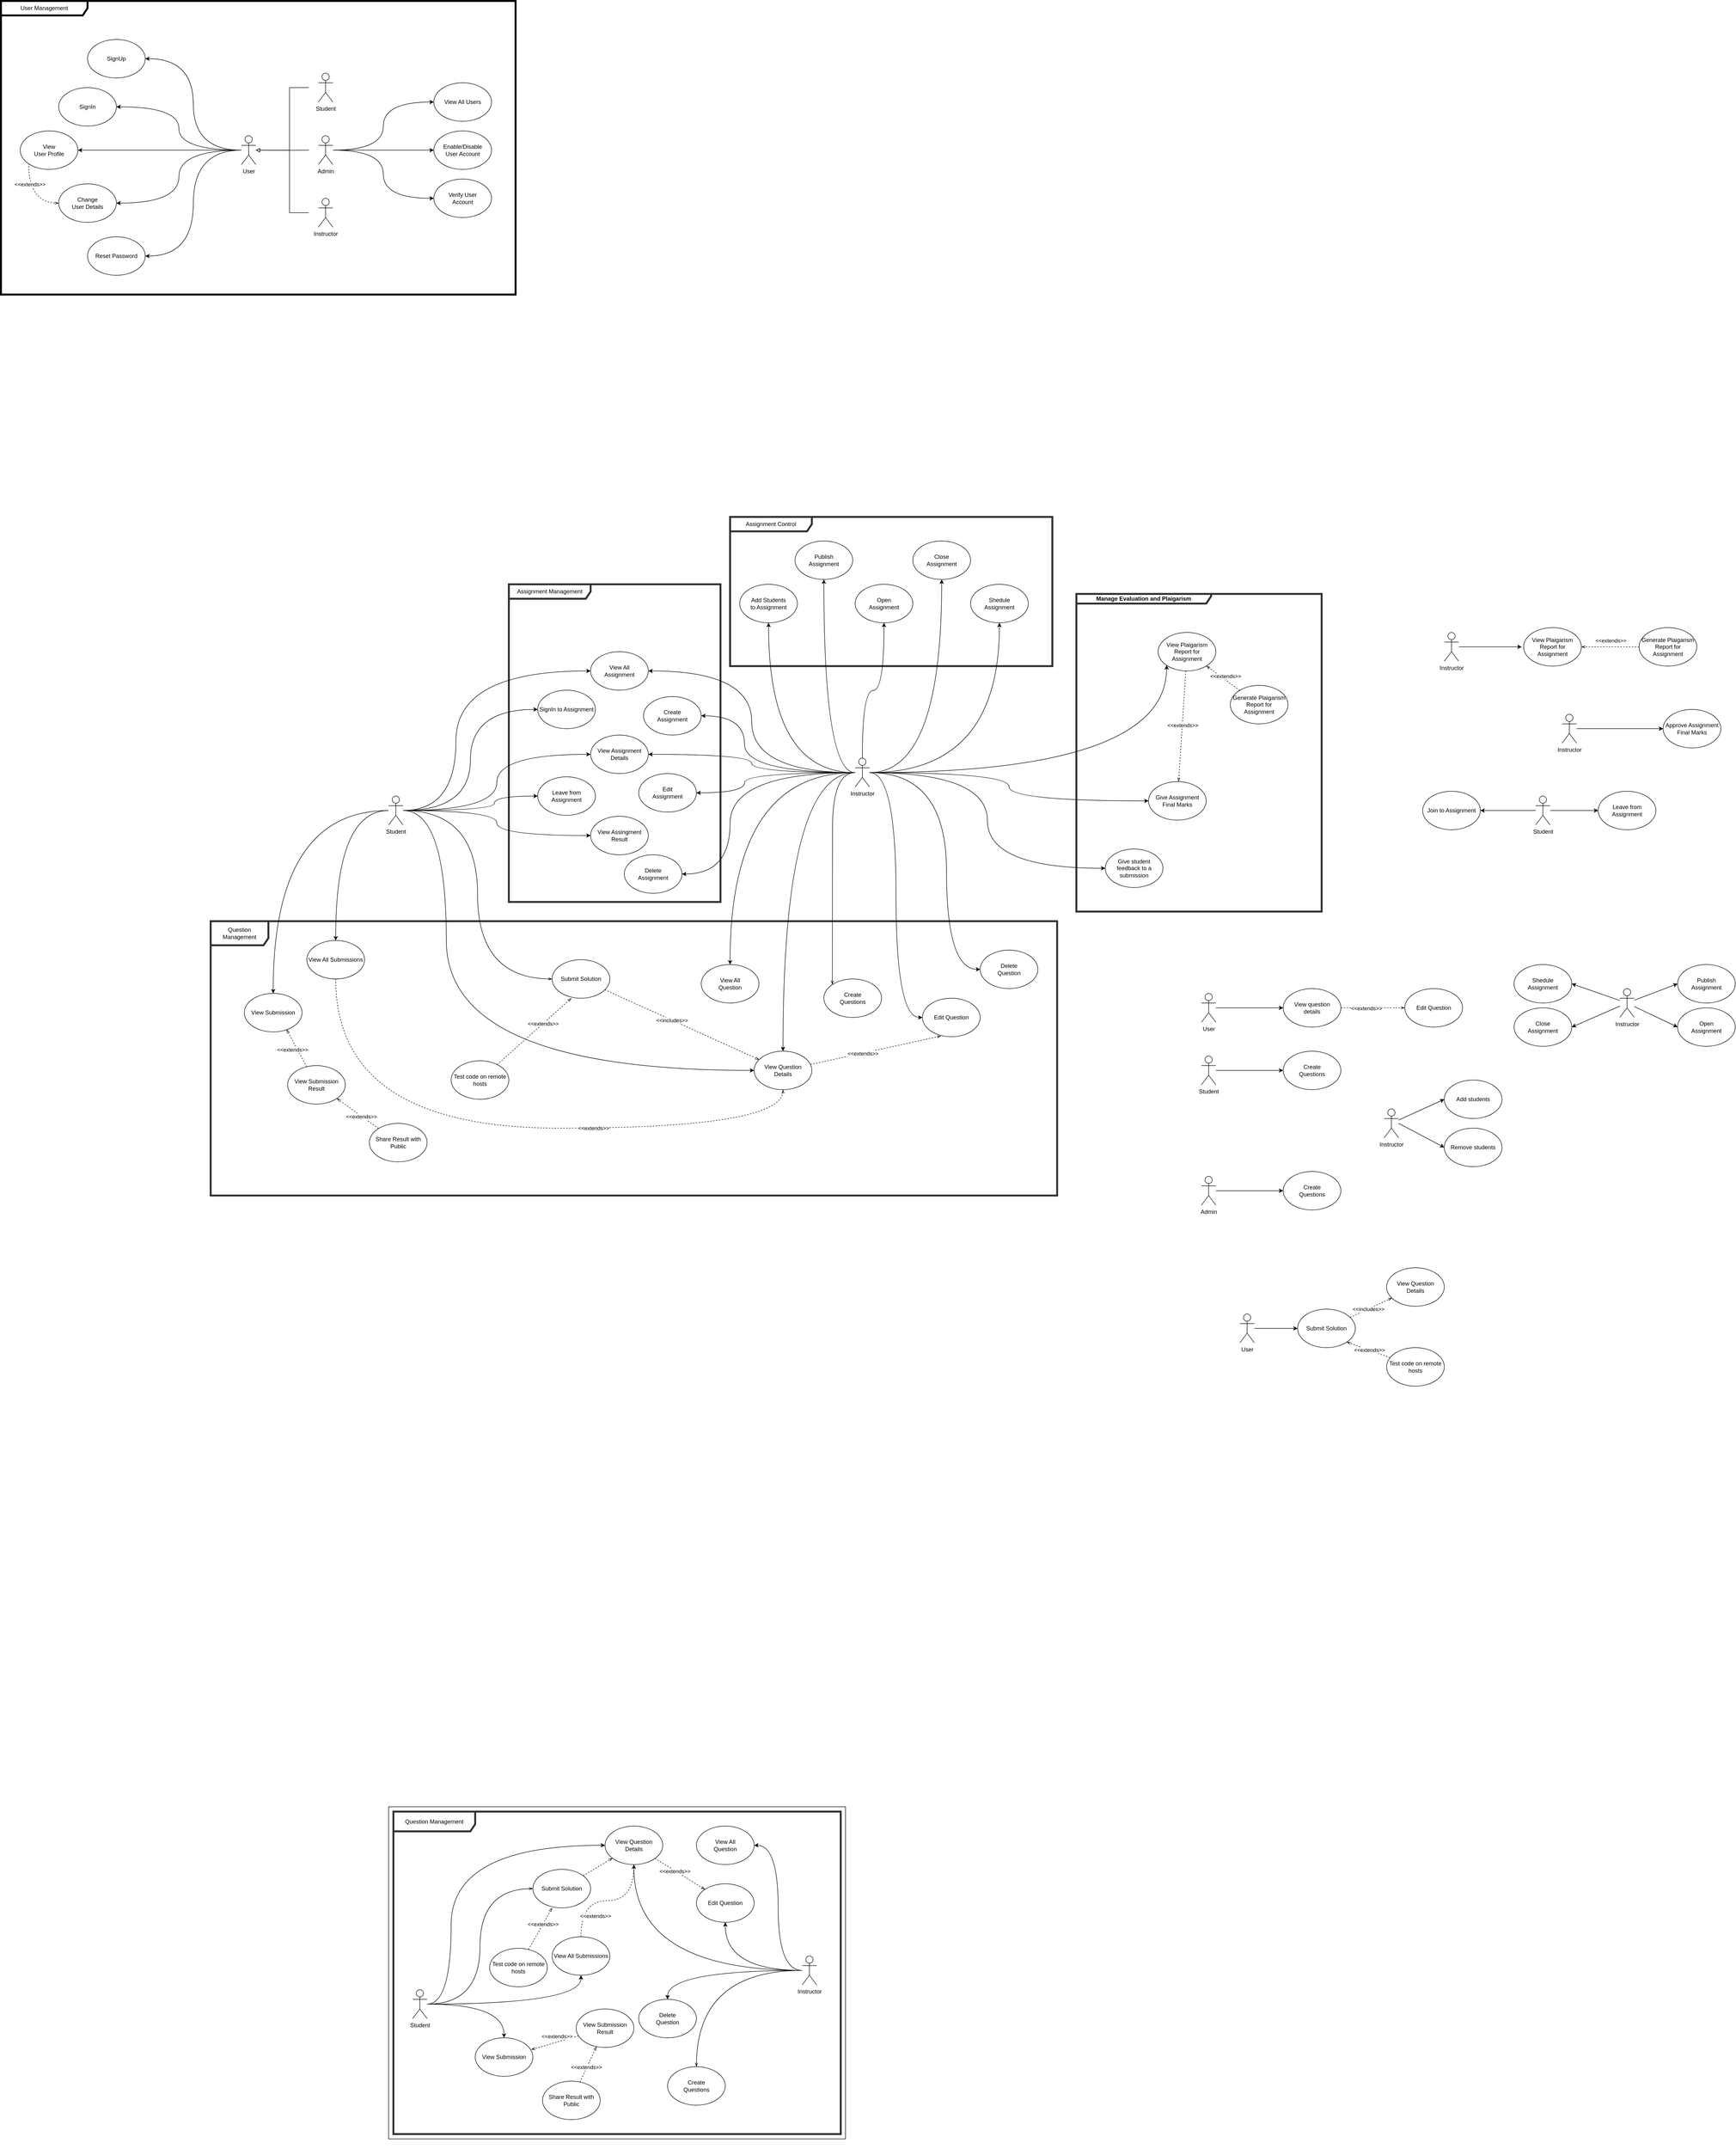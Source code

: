 <mxfile version="14.6.13" type="device"><diagram id="3cUGU1u6pG_o_R58JLAc" name="v1"><mxGraphModel dx="2905" dy="3509" grid="1" gridSize="10" guides="1" tooltips="1" connect="1" arrows="1" fold="1" page="1" pageScale="1" pageWidth="1169" pageHeight="827" math="0" shadow="0"><root><mxCell id="0"/><mxCell id="1" parent="0"/><mxCell id="JEPnBaXlhwpyNHd7x5I1-158" value="&lt;b&gt;Manage Evaluation and Plaigarism&lt;/b&gt;" style="shape=umlFrame;whiteSpace=wrap;html=1;width=280;height=20;strokeWidth=4;swimlaneFillColor=none;strokeColor=#333333;" parent="1" vertex="1"><mxGeometry x="1110" y="-1160" width="510" height="660" as="geometry"/></mxCell><mxCell id="JEPnBaXlhwpyNHd7x5I1-150" value="Assignment Management" style="shape=umlFrame;whiteSpace=wrap;html=1;width=170;height=30;strokeWidth=4;swimlaneFillColor=none;strokeColor=#333333;" parent="1" vertex="1"><mxGeometry x="-70" y="-1180" width="440" height="660" as="geometry"/></mxCell><mxCell id="JEPnBaXlhwpyNHd7x5I1-153" value="Assignment Control" style="shape=umlFrame;whiteSpace=wrap;html=1;width=170;height=30;strokeWidth=4;swimlaneFillColor=none;strokeColor=#333333;fillColor=none;" parent="1" vertex="1"><mxGeometry x="390" y="-1320" width="670" height="310" as="geometry"/></mxCell><mxCell id="JEPnBaXlhwpyNHd7x5I1-167" value="" style="group" parent="1" vertex="1" connectable="0"><mxGeometry x="-1126" y="-2392" width="1120" height="650" as="geometry"/></mxCell><mxCell id="2" value="SignUp" style="ellipse;whiteSpace=wrap;html=1;" parent="JEPnBaXlhwpyNHd7x5I1-167" vertex="1"><mxGeometry x="180" y="80" width="120" height="80" as="geometry"/></mxCell><mxCell id="30" style="edgeStyle=orthogonalEdgeStyle;curved=1;rounded=0;orthogonalLoop=1;jettySize=auto;html=1;entryX=1;entryY=0.5;entryDx=0;entryDy=0;" parent="JEPnBaXlhwpyNHd7x5I1-167" source="5" target="2" edge="1"><mxGeometry y="50" as="geometry"/></mxCell><mxCell id="5" value="User" style="shape=umlActor;verticalLabelPosition=bottom;verticalAlign=top;html=1;outlineConnect=0;" parent="JEPnBaXlhwpyNHd7x5I1-167" vertex="1"><mxGeometry x="500" y="280" width="30" height="60" as="geometry"/></mxCell><mxCell id="8" value="SignIn" style="ellipse;whiteSpace=wrap;html=1;" parent="JEPnBaXlhwpyNHd7x5I1-167" vertex="1"><mxGeometry x="120" y="180" width="120" height="80" as="geometry"/></mxCell><mxCell id="31" style="edgeStyle=orthogonalEdgeStyle;curved=1;rounded=0;orthogonalLoop=1;jettySize=auto;html=1;entryX=1;entryY=0.5;entryDx=0;entryDy=0;" parent="JEPnBaXlhwpyNHd7x5I1-167" source="5" target="8" edge="1"><mxGeometry y="50" as="geometry"/></mxCell><mxCell id="27" value="Change&lt;br&gt;User Details" style="ellipse;whiteSpace=wrap;html=1;" parent="JEPnBaXlhwpyNHd7x5I1-167" vertex="1"><mxGeometry x="120" y="380" width="120" height="80" as="geometry"/></mxCell><mxCell id="33" style="edgeStyle=orthogonalEdgeStyle;curved=1;rounded=0;orthogonalLoop=1;jettySize=auto;html=1;entryX=1;entryY=0.5;entryDx=0;entryDy=0;" parent="JEPnBaXlhwpyNHd7x5I1-167" source="5" target="27" edge="1"><mxGeometry y="50" as="geometry"/></mxCell><mxCell id="28" value="Reset Password" style="ellipse;whiteSpace=wrap;html=1;" parent="JEPnBaXlhwpyNHd7x5I1-167" vertex="1"><mxGeometry x="180" y="490" width="120" height="80" as="geometry"/></mxCell><mxCell id="34" style="edgeStyle=orthogonalEdgeStyle;curved=1;rounded=0;orthogonalLoop=1;jettySize=auto;html=1;entryX=1;entryY=0.5;entryDx=0;entryDy=0;" parent="JEPnBaXlhwpyNHd7x5I1-167" source="5" target="28" edge="1"><mxGeometry y="50" as="geometry"/></mxCell><mxCell id="29" value="View&lt;br&gt;User Profile" style="ellipse;whiteSpace=wrap;html=1;" parent="JEPnBaXlhwpyNHd7x5I1-167" vertex="1"><mxGeometry x="40" y="270" width="120" height="80" as="geometry"/></mxCell><mxCell id="32" style="edgeStyle=orthogonalEdgeStyle;curved=1;rounded=0;orthogonalLoop=1;jettySize=auto;html=1;entryX=1;entryY=0.5;entryDx=0;entryDy=0;" parent="JEPnBaXlhwpyNHd7x5I1-167" source="5" target="29" edge="1"><mxGeometry y="50" as="geometry"/></mxCell><mxCell id="47" style="edgeStyle=orthogonalEdgeStyle;curved=1;rounded=0;orthogonalLoop=1;jettySize=auto;html=1;entryX=0;entryY=1;entryDx=0;entryDy=0;dashed=1;startArrow=openThin;startFill=0;endArrow=none;endFill=0;exitX=0;exitY=0.5;exitDx=0;exitDy=0;" parent="JEPnBaXlhwpyNHd7x5I1-167" source="27" target="29" edge="1"><mxGeometry y="50" as="geometry"/></mxCell><mxCell id="54" value="&amp;lt;&amp;lt;extends&amp;gt;&amp;gt;" style="edgeLabel;html=1;align=center;verticalAlign=middle;resizable=0;points=[];" parent="47" vertex="1" connectable="0"><mxGeometry x="0.362" y="-7" relative="1" as="geometry"><mxPoint x="-5" y="-4" as="offset"/></mxGeometry></mxCell><mxCell id="35" value="Enable/Disable&lt;br&gt;User Account" style="ellipse;whiteSpace=wrap;html=1;" parent="JEPnBaXlhwpyNHd7x5I1-167" vertex="1"><mxGeometry x="900" y="270" width="120" height="80" as="geometry"/></mxCell><mxCell id="36" value="View All Users" style="ellipse;whiteSpace=wrap;html=1;" parent="JEPnBaXlhwpyNHd7x5I1-167" vertex="1"><mxGeometry x="900" y="170" width="120" height="80" as="geometry"/></mxCell><mxCell id="37" value="Verify User&lt;br&gt;Account" style="ellipse;whiteSpace=wrap;html=1;" parent="JEPnBaXlhwpyNHd7x5I1-167" vertex="1"><mxGeometry x="900" y="370" width="120" height="80" as="geometry"/></mxCell><mxCell id="44" style="edgeStyle=orthogonalEdgeStyle;curved=1;rounded=0;orthogonalLoop=1;jettySize=auto;html=1;entryX=0;entryY=0.5;entryDx=0;entryDy=0;" parent="JEPnBaXlhwpyNHd7x5I1-167" source="38" target="36" edge="1"><mxGeometry y="50" as="geometry"/></mxCell><mxCell id="45" style="edgeStyle=orthogonalEdgeStyle;curved=1;rounded=0;orthogonalLoop=1;jettySize=auto;html=1;entryX=0;entryY=0.5;entryDx=0;entryDy=0;" parent="JEPnBaXlhwpyNHd7x5I1-167" source="38" target="35" edge="1"><mxGeometry y="50" as="geometry"/></mxCell><mxCell id="46" style="edgeStyle=orthogonalEdgeStyle;curved=1;rounded=0;orthogonalLoop=1;jettySize=auto;html=1;entryX=0;entryY=0.5;entryDx=0;entryDy=0;" parent="JEPnBaXlhwpyNHd7x5I1-167" source="38" target="37" edge="1"><mxGeometry y="50" as="geometry"/></mxCell><mxCell id="55" style="edgeStyle=orthogonalEdgeStyle;curved=1;rounded=0;orthogonalLoop=1;jettySize=auto;html=1;startArrow=none;startFill=0;endArrow=block;endFill=0;" parent="JEPnBaXlhwpyNHd7x5I1-167" target="5" edge="1"><mxGeometry x="40" y="50" as="geometry"><mxPoint x="550.0" y="310" as="targetPoint"/><mxPoint x="640" y="310" as="sourcePoint"/></mxGeometry></mxCell><mxCell id="38" value="Admin" style="shape=umlActor;verticalLabelPosition=bottom;verticalAlign=top;html=1;outlineConnect=0;" parent="JEPnBaXlhwpyNHd7x5I1-167" vertex="1"><mxGeometry x="660" y="280" width="30" height="60" as="geometry"/></mxCell><mxCell id="56" style="edgeStyle=orthogonalEdgeStyle;rounded=0;orthogonalLoop=1;jettySize=auto;html=1;startArrow=none;startFill=0;endArrow=block;endFill=0;" parent="JEPnBaXlhwpyNHd7x5I1-167" edge="1"><mxGeometry x="40" y="50" as="geometry"><mxPoint x="530" y="310" as="targetPoint"/><mxPoint x="640" y="180" as="sourcePoint"/><Array as="points"><mxPoint x="640" y="180"/><mxPoint x="600" y="180"/><mxPoint x="600" y="310"/></Array></mxGeometry></mxCell><mxCell id="41" value="Student" style="shape=umlActor;verticalLabelPosition=bottom;verticalAlign=top;html=1;outlineConnect=0;" parent="JEPnBaXlhwpyNHd7x5I1-167" vertex="1"><mxGeometry x="660" y="150" width="30" height="60" as="geometry"/></mxCell><mxCell id="57" style="edgeStyle=orthogonalEdgeStyle;rounded=0;orthogonalLoop=1;jettySize=auto;html=1;startArrow=none;startFill=0;endArrow=block;endFill=0;" parent="JEPnBaXlhwpyNHd7x5I1-167" edge="1"><mxGeometry x="40" y="50" as="geometry"><mxPoint x="530.0" y="310" as="targetPoint"/><mxPoint x="640" y="440" as="sourcePoint"/><Array as="points"><mxPoint x="600" y="310"/></Array></mxGeometry></mxCell><mxCell id="42" value="Instructor" style="shape=umlActor;verticalLabelPosition=bottom;verticalAlign=top;html=1;outlineConnect=0;" parent="JEPnBaXlhwpyNHd7x5I1-167" vertex="1"><mxGeometry x="660" y="410" width="30" height="60" as="geometry"/></mxCell><mxCell id="JEPnBaXlhwpyNHd7x5I1-165" value="User Management" style="shape=umlFrame;whiteSpace=wrap;html=1;strokeColor=#000000;strokeWidth=4;fillColor=none;width=180;height=30;" parent="JEPnBaXlhwpyNHd7x5I1-167" vertex="1"><mxGeometry width="1070" height="610" as="geometry"/></mxCell><mxCell id="JEPnBaXlhwpyNHd7x5I1-149" value="Question Management" style="shape=umlFrame;whiteSpace=wrap;html=1;width=120;height=50;strokeWidth=4;swimlaneFillColor=none;strokeColor=#333333;" parent="1" vertex="1"><mxGeometry x="-690" y="-480" width="1760" height="570" as="geometry"/></mxCell><mxCell id="4" value="Student" style="shape=umlActor;verticalLabelPosition=bottom;verticalAlign=top;html=1;outlineConnect=0;" parent="1" vertex="1"><mxGeometry x="-320" y="-740" width="30" height="60" as="geometry"/></mxCell><mxCell id="7" value="Instructor" style="shape=umlActor;verticalLabelPosition=bottom;verticalAlign=top;html=1;outlineConnect=0;" parent="1" vertex="1"><mxGeometry x="650" y="-818.75" width="30" height="60" as="geometry"/></mxCell><mxCell id="9" value="Create&lt;br&gt;Assignment" style="ellipse;whiteSpace=wrap;html=1;" parent="1" vertex="1"><mxGeometry x="210" y="-946.75" width="120" height="80" as="geometry"/></mxCell><mxCell id="JEPnBaXlhwpyNHd7x5I1-116" style="edgeStyle=orthogonalEdgeStyle;curved=1;rounded=0;orthogonalLoop=1;jettySize=auto;html=1;entryX=1;entryY=0.5;entryDx=0;entryDy=0;" parent="1" source="7" target="9" edge="1"><mxGeometry x="-690" y="-1320" as="geometry"><Array as="points"><mxPoint x="420" y="-789"/><mxPoint x="420" y="-907"/></Array></mxGeometry></mxCell><mxCell id="11" value="Edit&lt;br&gt;Assignment" style="ellipse;whiteSpace=wrap;html=1;" parent="1" vertex="1"><mxGeometry x="200" y="-786.75" width="120" height="80" as="geometry"/></mxCell><mxCell id="JEPnBaXlhwpyNHd7x5I1-122" style="edgeStyle=orthogonalEdgeStyle;curved=1;rounded=0;orthogonalLoop=1;jettySize=auto;html=1;entryX=1;entryY=0.5;entryDx=0;entryDy=0;" parent="1" source="7" target="11" edge="1"><mxGeometry x="-690" y="-1320" as="geometry"><Array as="points"><mxPoint x="420" y="-789"/><mxPoint x="420" y="-747"/></Array></mxGeometry></mxCell><mxCell id="12" value="Create&lt;br&gt;Questions" style="ellipse;whiteSpace=wrap;html=1;" parent="1" vertex="1"><mxGeometry x="585" y="-360" width="120" height="80" as="geometry"/></mxCell><mxCell id="JEPnBaXlhwpyNHd7x5I1-145" style="edgeStyle=orthogonalEdgeStyle;curved=1;rounded=0;orthogonalLoop=1;jettySize=auto;html=1;entryX=0;entryY=0;entryDx=0;entryDy=0;endArrow=openThin;endFill=0;" parent="1" source="7" target="12" edge="1"><mxGeometry x="-690" y="-1320" as="geometry"><Array as="points"><mxPoint x="603" y="-789"/><mxPoint x="603" y="-559"/></Array></mxGeometry></mxCell><mxCell id="13" value="Edit Question" style="ellipse;whiteSpace=wrap;html=1;" parent="1" vertex="1"><mxGeometry x="790" y="-320" width="120" height="80" as="geometry"/></mxCell><mxCell id="JEPnBaXlhwpyNHd7x5I1-108" style="edgeStyle=orthogonalEdgeStyle;curved=1;rounded=0;orthogonalLoop=1;jettySize=auto;html=1;entryX=0;entryY=0.5;entryDx=0;entryDy=0;" parent="1" source="7" target="13" edge="1"><mxGeometry x="-690" y="-1320" as="geometry"/></mxCell><mxCell id="14" value="Delete&lt;br&gt;Question" style="ellipse;whiteSpace=wrap;html=1;" parent="1" vertex="1"><mxGeometry x="910" y="-420" width="120" height="80" as="geometry"/></mxCell><mxCell id="JEPnBaXlhwpyNHd7x5I1-107" style="rounded=0;orthogonalLoop=1;jettySize=auto;html=1;edgeStyle=orthogonalEdgeStyle;curved=1;" parent="1" source="7" target="14" edge="1"><mxGeometry x="-690" y="-1320" as="geometry"><Array as="points"><mxPoint x="840" y="-789"/><mxPoint x="840" y="-380"/></Array></mxGeometry></mxCell><mxCell id="15" value="Add Students&lt;br&gt;to Assignment" style="ellipse;whiteSpace=wrap;html=1;" parent="1" vertex="1"><mxGeometry x="410" y="-1180" width="120" height="80" as="geometry"/></mxCell><mxCell id="JEPnBaXlhwpyNHd7x5I1-95" style="edgeStyle=orthogonalEdgeStyle;curved=1;rounded=0;orthogonalLoop=1;jettySize=auto;html=1;entryX=0.5;entryY=1;entryDx=0;entryDy=0;" parent="1" source="7" target="15" edge="1"><mxGeometry x="-690" y="-1320" as="geometry"/></mxCell><mxCell id="16" value="Publish&lt;br&gt;Assignment" style="ellipse;whiteSpace=wrap;html=1;" parent="1" vertex="1"><mxGeometry x="525" y="-1270" width="120" height="80" as="geometry"/></mxCell><mxCell id="JEPnBaXlhwpyNHd7x5I1-96" style="edgeStyle=orthogonalEdgeStyle;curved=1;rounded=0;orthogonalLoop=1;jettySize=auto;html=1;entryX=0.5;entryY=1;entryDx=0;entryDy=0;" parent="1" source="7" target="16" edge="1"><mxGeometry x="-690" y="-1320" as="geometry"/></mxCell><mxCell id="17" value="View Assignment Details" style="ellipse;whiteSpace=wrap;html=1;" parent="1" vertex="1"><mxGeometry x="100" y="-866.75" width="120" height="80" as="geometry"/></mxCell><mxCell id="JEPnBaXlhwpyNHd7x5I1-89" style="edgeStyle=orthogonalEdgeStyle;curved=1;rounded=0;orthogonalLoop=1;jettySize=auto;html=1;entryX=0;entryY=0.5;entryDx=0;entryDy=0;" parent="1" source="4" target="17" edge="1"><mxGeometry x="-690" y="-1320" as="geometry"/></mxCell><mxCell id="JEPnBaXlhwpyNHd7x5I1-118" style="edgeStyle=orthogonalEdgeStyle;curved=1;rounded=0;orthogonalLoop=1;jettySize=auto;html=1;entryX=1;entryY=0.5;entryDx=0;entryDy=0;" parent="1" source="7" target="17" edge="1"><mxGeometry x="-690" y="-1320" as="geometry"/></mxCell><mxCell id="18" value="View All&lt;br&gt;Assignment" style="ellipse;whiteSpace=wrap;html=1;" parent="1" vertex="1"><mxGeometry x="100" y="-1040" width="120" height="80" as="geometry"/></mxCell><mxCell id="JEPnBaXlhwpyNHd7x5I1-87" style="edgeStyle=orthogonalEdgeStyle;curved=1;rounded=0;orthogonalLoop=1;jettySize=auto;html=1;entryX=0;entryY=0.5;entryDx=0;entryDy=0;" parent="1" source="4" target="18" edge="1"><mxGeometry x="-690" y="-1320" as="geometry"><Array as="points"><mxPoint x="-180" y="-710"/><mxPoint x="-180" y="-1000"/></Array></mxGeometry></mxCell><mxCell id="JEPnBaXlhwpyNHd7x5I1-117" style="edgeStyle=orthogonalEdgeStyle;curved=1;rounded=0;orthogonalLoop=1;jettySize=auto;html=1;entryX=1;entryY=0.5;entryDx=0;entryDy=0;" parent="1" source="7" target="18" edge="1"><mxGeometry x="-690" y="-1320" as="geometry"/></mxCell><mxCell id="JEPnBaXlhwpyNHd7x5I1-147" style="rounded=0;orthogonalLoop=1;jettySize=auto;html=1;entryX=0.321;entryY=0.982;entryDx=0;entryDy=0;entryPerimeter=0;endArrow=openThin;endFill=0;dashed=1;" parent="1" source="19" target="13" edge="1"><mxGeometry x="-690" y="-1320" as="geometry"/></mxCell><mxCell id="JEPnBaXlhwpyNHd7x5I1-148" value="&amp;lt;&amp;lt;extends&amp;gt;&amp;gt;" style="edgeLabel;html=1;align=center;verticalAlign=middle;resizable=0;points=[];" parent="JEPnBaXlhwpyNHd7x5I1-147" vertex="1" connectable="0"><mxGeometry x="-0.203" y="-1" relative="1" as="geometry"><mxPoint as="offset"/></mxGeometry></mxCell><mxCell id="19" value="View Question&lt;br&gt;Details" style="ellipse;whiteSpace=wrap;html=1;" parent="1" vertex="1"><mxGeometry x="440" y="-210" width="120" height="80" as="geometry"/></mxCell><mxCell id="JEPnBaXlhwpyNHd7x5I1-115" style="rounded=0;orthogonalLoop=1;jettySize=auto;html=1;entryX=0;entryY=0.5;entryDx=0;entryDy=0;edgeStyle=orthogonalEdgeStyle;curved=1;" parent="1" source="4" target="19" edge="1"><mxGeometry x="-690" y="-1320" as="geometry"><Array as="points"><mxPoint x="-200" y="-710"/><mxPoint x="-200" y="-170"/></Array></mxGeometry></mxCell><mxCell id="JEPnBaXlhwpyNHd7x5I1-109" style="edgeStyle=orthogonalEdgeStyle;curved=1;rounded=0;orthogonalLoop=1;jettySize=auto;html=1;" parent="1" source="7" target="19" edge="1"><mxGeometry x="-690" y="-1320" as="geometry"/></mxCell><mxCell id="20" value="View All&lt;br&gt;Question" style="ellipse;whiteSpace=wrap;html=1;" parent="1" vertex="1"><mxGeometry x="330" y="-390" width="120" height="80" as="geometry"/></mxCell><mxCell id="JEPnBaXlhwpyNHd7x5I1-105" style="edgeStyle=orthogonalEdgeStyle;curved=1;rounded=0;orthogonalLoop=1;jettySize=auto;html=1;entryX=0.5;entryY=0;entryDx=0;entryDy=0;" parent="1" source="7" target="20" edge="1"><mxGeometry x="-690" y="-1320" as="geometry"/></mxCell><mxCell id="59" value="Close&lt;br&gt;Assignment" style="ellipse;whiteSpace=wrap;html=1;" parent="1" vertex="1"><mxGeometry x="770" y="-1270" width="120" height="80" as="geometry"/></mxCell><mxCell id="JEPnBaXlhwpyNHd7x5I1-98" style="edgeStyle=orthogonalEdgeStyle;curved=1;rounded=0;orthogonalLoop=1;jettySize=auto;html=1;entryX=0.5;entryY=1;entryDx=0;entryDy=0;" parent="1" source="7" target="59" edge="1"><mxGeometry x="-690" y="-1320" as="geometry"/></mxCell><mxCell id="60" value="Delete&lt;br&gt;Assignment" style="ellipse;whiteSpace=wrap;html=1;" parent="1" vertex="1"><mxGeometry x="170" y="-618" width="120" height="80" as="geometry"/></mxCell><mxCell id="JEPnBaXlhwpyNHd7x5I1-121" style="edgeStyle=orthogonalEdgeStyle;curved=1;rounded=0;orthogonalLoop=1;jettySize=auto;html=1;entryX=1;entryY=0.5;entryDx=0;entryDy=0;" parent="1" source="7" target="60" edge="1"><mxGeometry x="-690" y="-1320" as="geometry"><Array as="points"><mxPoint x="390" y="-789"/><mxPoint x="390" y="-578"/></Array></mxGeometry></mxCell><mxCell id="61" value="Open&lt;br&gt;Assignment" style="ellipse;whiteSpace=wrap;html=1;" parent="1" vertex="1"><mxGeometry x="650" y="-1180" width="120" height="80" as="geometry"/></mxCell><mxCell id="JEPnBaXlhwpyNHd7x5I1-97" style="edgeStyle=orthogonalEdgeStyle;curved=1;rounded=0;orthogonalLoop=1;jettySize=auto;html=1;entryX=0.5;entryY=1;entryDx=0;entryDy=0;" parent="1" source="7" target="61" edge="1"><mxGeometry x="-690" y="-1320" as="geometry"/></mxCell><mxCell id="62" value="Shedule&lt;br&gt;Assignment" style="ellipse;whiteSpace=wrap;html=1;" parent="1" vertex="1"><mxGeometry x="890" y="-1180" width="120" height="80" as="geometry"/></mxCell><mxCell id="JEPnBaXlhwpyNHd7x5I1-99" style="edgeStyle=orthogonalEdgeStyle;curved=1;rounded=0;orthogonalLoop=1;jettySize=auto;html=1;entryX=0.5;entryY=1;entryDx=0;entryDy=0;" parent="1" source="7" target="62" edge="1"><mxGeometry x="-690" y="-1320" as="geometry"/></mxCell><mxCell id="63" value="SignIn to Assignment" style="ellipse;whiteSpace=wrap;html=1;" parent="1" vertex="1"><mxGeometry x="-10" y="-960" width="120" height="80" as="geometry"/></mxCell><mxCell id="JEPnBaXlhwpyNHd7x5I1-88" style="edgeStyle=orthogonalEdgeStyle;curved=1;rounded=0;orthogonalLoop=1;jettySize=auto;html=1;entryX=0;entryY=0.5;entryDx=0;entryDy=0;" parent="1" source="4" target="63" edge="1"><mxGeometry x="-690" y="-1320" as="geometry"/></mxCell><mxCell id="67" value="Leave from Assignment" style="ellipse;whiteSpace=wrap;html=1;" parent="1" vertex="1"><mxGeometry x="-10" y="-780" width="120" height="80" as="geometry"/></mxCell><mxCell id="JEPnBaXlhwpyNHd7x5I1-90" style="edgeStyle=orthogonalEdgeStyle;curved=1;rounded=0;orthogonalLoop=1;jettySize=auto;html=1;entryX=0;entryY=0.5;entryDx=0;entryDy=0;" parent="1" source="4" target="67" edge="1"><mxGeometry x="-690" y="-1320" as="geometry"><Array as="points"><mxPoint x="-100" y="-710"/><mxPoint x="-100" y="-740"/></Array></mxGeometry></mxCell><mxCell id="JEPnBaXlhwpyNHd7x5I1-139" style="edgeStyle=none;rounded=0;orthogonalLoop=1;jettySize=auto;html=1;endArrow=openThin;endFill=0;dashed=1;" parent="1" source="69" target="19" edge="1"><mxGeometry x="-690" y="-1320" as="geometry"/></mxCell><mxCell id="JEPnBaXlhwpyNHd7x5I1-140" value="&amp;lt;&amp;lt;includes&amp;gt;&amp;gt;" style="edgeLabel;html=1;align=center;verticalAlign=middle;resizable=0;points=[];" parent="JEPnBaXlhwpyNHd7x5I1-139" vertex="1" connectable="0"><mxGeometry x="-0.124" relative="1" as="geometry"><mxPoint x="-1" as="offset"/></mxGeometry></mxCell><mxCell id="69" value="Submit Solution" style="ellipse;whiteSpace=wrap;html=1;" parent="1" vertex="1"><mxGeometry x="20" y="-400" width="120" height="80" as="geometry"/></mxCell><mxCell id="JEPnBaXlhwpyNHd7x5I1-137" style="edgeStyle=orthogonalEdgeStyle;curved=1;rounded=0;orthogonalLoop=1;jettySize=auto;html=1;entryX=0;entryY=0.5;entryDx=0;entryDy=0;endArrow=openThin;endFill=0;" parent="1" source="4" target="69" edge="1"><mxGeometry x="-690" y="-1320" as="geometry"/></mxCell><mxCell id="70" value="View Submission" style="ellipse;whiteSpace=wrap;html=1;" parent="1" vertex="1"><mxGeometry x="-620" y="-330" width="120" height="80" as="geometry"/></mxCell><mxCell id="JEPnBaXlhwpyNHd7x5I1-125" style="edgeStyle=orthogonalEdgeStyle;curved=1;rounded=0;orthogonalLoop=1;jettySize=auto;html=1;" parent="1" source="4" target="70" edge="1"><mxGeometry x="-690" y="-1320" as="geometry"/></mxCell><mxCell id="JEPnBaXlhwpyNHd7x5I1-135" style="rounded=0;orthogonalLoop=1;jettySize=auto;html=1;entryX=0.5;entryY=1;entryDx=0;entryDy=0;dashed=1;endArrow=openThin;endFill=0;exitX=0.5;exitY=1;exitDx=0;exitDy=0;edgeStyle=orthogonalEdgeStyle;elbow=vertical;curved=1;" parent="1" source="71" target="19" edge="1"><mxGeometry x="-690" y="-1320" as="geometry"><Array as="points"><mxPoint x="-430" y="-50"/><mxPoint x="500" y="-50"/></Array></mxGeometry></mxCell><mxCell id="JEPnBaXlhwpyNHd7x5I1-136" value="&amp;lt;&amp;lt;extends&amp;gt;&amp;gt;" style="edgeLabel;html=1;align=center;verticalAlign=middle;resizable=0;points=[];" parent="JEPnBaXlhwpyNHd7x5I1-135" vertex="1" connectable="0"><mxGeometry x="0.281" relative="1" as="geometry"><mxPoint as="offset"/></mxGeometry></mxCell><mxCell id="71" value="View All Submissions" style="ellipse;whiteSpace=wrap;html=1;" parent="1" vertex="1"><mxGeometry x="-490" y="-440" width="120" height="80" as="geometry"/></mxCell><mxCell id="JEPnBaXlhwpyNHd7x5I1-163" style="edgeStyle=orthogonalEdgeStyle;curved=1;rounded=0;orthogonalLoop=1;jettySize=auto;html=1;endArrow=classic;endFill=1;" parent="1" source="4" target="71" edge="1"><mxGeometry x="-690" y="-1320" as="geometry"/></mxCell><mxCell id="73" value="View Assingment Result" style="ellipse;whiteSpace=wrap;html=1;" parent="1" vertex="1"><mxGeometry x="100" y="-698" width="120" height="80" as="geometry"/></mxCell><mxCell id="JEPnBaXlhwpyNHd7x5I1-91" style="edgeStyle=orthogonalEdgeStyle;curved=1;rounded=0;orthogonalLoop=1;jettySize=auto;html=1;entryX=0;entryY=0.5;entryDx=0;entryDy=0;" parent="1" source="4" target="73" edge="1"><mxGeometry x="-690" y="-1320" as="geometry"/></mxCell><mxCell id="75" value="Give Assignment Final Marks" style="ellipse;whiteSpace=wrap;html=1;" parent="1" vertex="1"><mxGeometry x="1260" y="-770" width="120" height="80" as="geometry"/></mxCell><mxCell id="JEPnBaXlhwpyNHd7x5I1-103" style="edgeStyle=orthogonalEdgeStyle;curved=1;rounded=0;orthogonalLoop=1;jettySize=auto;html=1;entryX=0;entryY=0.5;entryDx=0;entryDy=0;" parent="1" source="7" target="75" edge="1"><mxGeometry x="-690" y="-1320" as="geometry"/></mxCell><mxCell id="JEPnBaXlhwpyNHd7x5I1-154" style="edgeStyle=none;rounded=0;orthogonalLoop=1;jettySize=auto;html=1;dashed=1;endArrow=openThin;endFill=0;" parent="1" source="76" target="75" edge="1"><mxGeometry x="-690" y="-1320" as="geometry"/></mxCell><mxCell id="JEPnBaXlhwpyNHd7x5I1-155" value="&amp;lt;&amp;lt;extends&amp;gt;&amp;gt;" style="edgeLabel;html=1;align=center;verticalAlign=middle;resizable=0;points=[];" parent="JEPnBaXlhwpyNHd7x5I1-154" vertex="1" connectable="0"><mxGeometry x="-0.371" y="-2" relative="1" as="geometry"><mxPoint y="41" as="offset"/></mxGeometry></mxCell><mxCell id="76" value="View Plaigarism Report for Assignment" style="ellipse;whiteSpace=wrap;html=1;" parent="1" vertex="1"><mxGeometry x="1280" y="-1080" width="120" height="80" as="geometry"/></mxCell><mxCell id="JEPnBaXlhwpyNHd7x5I1-102" style="rounded=0;orthogonalLoop=1;jettySize=auto;html=1;entryX=0;entryY=1;entryDx=0;entryDy=0;edgeStyle=orthogonalEdgeStyle;curved=1;" parent="1" source="7" target="76" edge="1"><mxGeometry x="-690" y="-1320" as="geometry"/></mxCell><mxCell id="JEPnBaXlhwpyNHd7x5I1-156" style="edgeStyle=none;rounded=0;orthogonalLoop=1;jettySize=auto;html=1;dashed=1;endArrow=openThin;endFill=0;" parent="1" source="78" target="76" edge="1"><mxGeometry x="-690" y="-1320" as="geometry"/></mxCell><mxCell id="JEPnBaXlhwpyNHd7x5I1-157" value="&amp;lt;&amp;lt;extends&amp;gt;&amp;gt;" style="edgeLabel;html=1;align=center;verticalAlign=middle;resizable=0;points=[];" parent="JEPnBaXlhwpyNHd7x5I1-156" vertex="1" connectable="0"><mxGeometry x="-0.338" y="1" relative="1" as="geometry"><mxPoint x="-6" y="-14" as="offset"/></mxGeometry></mxCell><mxCell id="78" value="Generate Plaigarism Report for Assignment" style="ellipse;whiteSpace=wrap;html=1;" parent="1" vertex="1"><mxGeometry x="1430" y="-970" width="120" height="80" as="geometry"/></mxCell><mxCell id="79" value="Give student feedback to a submission" style="ellipse;whiteSpace=wrap;html=1;" parent="1" vertex="1"><mxGeometry x="1170" y="-630" width="120" height="80" as="geometry"/></mxCell><mxCell id="JEPnBaXlhwpyNHd7x5I1-104" style="edgeStyle=orthogonalEdgeStyle;curved=1;rounded=0;orthogonalLoop=1;jettySize=auto;html=1;entryX=0;entryY=0.5;entryDx=0;entryDy=0;" parent="1" source="7" target="79" edge="1"><mxGeometry x="-690" y="-1320" as="geometry"/></mxCell><mxCell id="JEPnBaXlhwpyNHd7x5I1-129" style="edgeStyle=none;rounded=0;orthogonalLoop=1;jettySize=auto;html=1;entryX=0.733;entryY=0.938;entryDx=0;entryDy=0;entryPerimeter=0;dashed=1;endArrow=openThin;endFill=0;" parent="1" source="JEPnBaXlhwpyNHd7x5I1-126" target="70" edge="1"><mxGeometry x="-690" y="-1320" as="geometry"/></mxCell><mxCell id="JEPnBaXlhwpyNHd7x5I1-130" value="&amp;lt;&amp;lt;extends&amp;gt;&amp;gt;" style="edgeLabel;html=1;align=center;verticalAlign=middle;resizable=0;points=[];" parent="JEPnBaXlhwpyNHd7x5I1-129" vertex="1" connectable="0"><mxGeometry x="-0.334" y="3" relative="1" as="geometry"><mxPoint x="-13" y="-11" as="offset"/></mxGeometry></mxCell><mxCell id="JEPnBaXlhwpyNHd7x5I1-126" value="View Submission&lt;br&gt;Result" style="ellipse;whiteSpace=wrap;html=1;" parent="1" vertex="1"><mxGeometry x="-530" y="-180" width="120" height="80" as="geometry"/></mxCell><mxCell id="JEPnBaXlhwpyNHd7x5I1-131" style="edgeStyle=none;rounded=0;orthogonalLoop=1;jettySize=auto;html=1;entryX=1;entryY=1;entryDx=0;entryDy=0;dashed=1;endArrow=openThin;endFill=0;" parent="1" source="JEPnBaXlhwpyNHd7x5I1-128" target="JEPnBaXlhwpyNHd7x5I1-126" edge="1"><mxGeometry x="-690" y="-1320" as="geometry"/></mxCell><mxCell id="JEPnBaXlhwpyNHd7x5I1-132" value="&amp;lt;&amp;lt;extends&amp;gt;&amp;gt;" style="edgeLabel;html=1;align=center;verticalAlign=middle;resizable=0;points=[];" parent="JEPnBaXlhwpyNHd7x5I1-131" vertex="1" connectable="0"><mxGeometry x="-0.175" y="1" relative="1" as="geometry"><mxPoint as="offset"/></mxGeometry></mxCell><mxCell id="JEPnBaXlhwpyNHd7x5I1-128" value="Share Result with Public" style="ellipse;whiteSpace=wrap;html=1;" parent="1" vertex="1"><mxGeometry x="-360" y="-60" width="120" height="80" as="geometry"/></mxCell><mxCell id="JEPnBaXlhwpyNHd7x5I1-142" style="rounded=0;orthogonalLoop=1;jettySize=auto;html=1;entryX=0.333;entryY=1;entryDx=0;entryDy=0;entryPerimeter=0;dashed=1;endArrow=openThin;endFill=0;" parent="1" source="JEPnBaXlhwpyNHd7x5I1-141" target="69" edge="1"><mxGeometry x="-690" y="-1320" as="geometry"/></mxCell><mxCell id="JEPnBaXlhwpyNHd7x5I1-143" value="&amp;lt;&amp;lt;extends&amp;gt;&amp;gt;" style="edgeLabel;html=1;align=center;verticalAlign=middle;resizable=0;points=[];" parent="JEPnBaXlhwpyNHd7x5I1-142" vertex="1" connectable="0"><mxGeometry x="0.232" relative="1" as="geometry"><mxPoint as="offset"/></mxGeometry></mxCell><mxCell id="JEPnBaXlhwpyNHd7x5I1-141" value="Test code on remote hosts" style="ellipse;whiteSpace=wrap;html=1;" parent="1" vertex="1"><mxGeometry x="-190" y="-190" width="120" height="80" as="geometry"/></mxCell><mxCell id="AdAx819aOF02gAapw-Wo-115" value="View question&lt;br&gt;details" style="ellipse;whiteSpace=wrap;html=1;" parent="1" vertex="1"><mxGeometry x="1540" y="-340" width="120" height="80" as="geometry"/></mxCell><mxCell id="AdAx819aOF02gAapw-Wo-119" style="edgeStyle=orthogonalEdgeStyle;rounded=0;orthogonalLoop=1;jettySize=auto;html=1;entryX=0;entryY=0.5;entryDx=0;entryDy=0;" parent="1" source="AdAx819aOF02gAapw-Wo-116" target="AdAx819aOF02gAapw-Wo-115" edge="1"><mxGeometry relative="1" as="geometry"/></mxCell><mxCell id="AdAx819aOF02gAapw-Wo-116" value="User" style="shape=umlActor;verticalLabelPosition=bottom;verticalAlign=top;html=1;outlineConnect=0;fillColor=none;" parent="1" vertex="1"><mxGeometry x="1370" y="-330" width="30" height="60" as="geometry"/></mxCell><mxCell id="AdAx819aOF02gAapw-Wo-120" value="Create&lt;br&gt;Questions" style="ellipse;whiteSpace=wrap;html=1;" parent="1" vertex="1"><mxGeometry x="1540" y="-210" width="120" height="80" as="geometry"/></mxCell><mxCell id="AdAx819aOF02gAapw-Wo-121" style="edgeStyle=orthogonalEdgeStyle;rounded=0;orthogonalLoop=1;jettySize=auto;html=1;entryX=0;entryY=0.5;entryDx=0;entryDy=0;" parent="1" source="AdAx819aOF02gAapw-Wo-122" target="AdAx819aOF02gAapw-Wo-120" edge="1"><mxGeometry relative="1" as="geometry"/></mxCell><mxCell id="AdAx819aOF02gAapw-Wo-122" value="Student" style="shape=umlActor;verticalLabelPosition=bottom;verticalAlign=top;html=1;outlineConnect=0;fillColor=none;" parent="1" vertex="1"><mxGeometry x="1370" y="-200" width="30" height="60" as="geometry"/></mxCell><mxCell id="AdAx819aOF02gAapw-Wo-141" style="rounded=0;orthogonalLoop=1;jettySize=auto;html=1;entryX=0;entryY=0.5;entryDx=0;entryDy=0;" parent="1" source="AdAx819aOF02gAapw-Wo-125" target="Pln83ehlJWicaagf2Y0F-105" edge="1"><mxGeometry relative="1" as="geometry"><mxPoint x="1875" y="-60" as="targetPoint"/></mxGeometry></mxCell><mxCell id="AdAx819aOF02gAapw-Wo-125" value="Instructor" style="shape=umlActor;verticalLabelPosition=bottom;verticalAlign=top;html=1;outlineConnect=0;fillColor=none;" parent="1" vertex="1"><mxGeometry x="1750" y="-90" width="30" height="60" as="geometry"/></mxCell><mxCell id="AdAx819aOF02gAapw-Wo-133" value="Create&lt;br&gt;Questions" style="ellipse;whiteSpace=wrap;html=1;" parent="1" vertex="1"><mxGeometry x="1540" y="40" width="120" height="80" as="geometry"/></mxCell><mxCell id="AdAx819aOF02gAapw-Wo-134" style="edgeStyle=orthogonalEdgeStyle;rounded=0;orthogonalLoop=1;jettySize=auto;html=1;entryX=0;entryY=0.5;entryDx=0;entryDy=0;" parent="1" source="AdAx819aOF02gAapw-Wo-135" target="AdAx819aOF02gAapw-Wo-133" edge="1"><mxGeometry relative="1" as="geometry"/></mxCell><mxCell id="AdAx819aOF02gAapw-Wo-135" value="Admin" style="shape=umlActor;verticalLabelPosition=bottom;verticalAlign=top;html=1;outlineConnect=0;fillColor=none;" parent="1" vertex="1"><mxGeometry x="1370" y="50" width="30" height="60" as="geometry"/></mxCell><mxCell id="AdAx819aOF02gAapw-Wo-136" value="Edit Question" style="ellipse;whiteSpace=wrap;html=1;" parent="1" vertex="1"><mxGeometry x="1792.91" y="-340" width="120" height="80" as="geometry"/></mxCell><mxCell id="AdAx819aOF02gAapw-Wo-137" style="rounded=0;orthogonalLoop=1;jettySize=auto;html=1;entryX=0;entryY=0.5;entryDx=0;entryDy=0;endArrow=openThin;endFill=0;dashed=1;exitX=1;exitY=0.5;exitDx=0;exitDy=0;" parent="1" source="AdAx819aOF02gAapw-Wo-115" target="AdAx819aOF02gAapw-Wo-136" edge="1"><mxGeometry x="312.91" y="-1340" as="geometry"><mxPoint x="1559.995" y="-202.315" as="sourcePoint"/></mxGeometry></mxCell><mxCell id="AdAx819aOF02gAapw-Wo-138" value="&amp;lt;&amp;lt;extends&amp;gt;&amp;gt;" style="edgeLabel;html=1;align=center;verticalAlign=middle;resizable=0;points=[];" parent="AdAx819aOF02gAapw-Wo-137" vertex="1" connectable="0"><mxGeometry x="-0.203" y="-1" relative="1" as="geometry"><mxPoint as="offset"/></mxGeometry></mxCell><mxCell id="Pln83ehlJWicaagf2Y0F-87" value="Submit Solution" style="ellipse;whiteSpace=wrap;html=1;" vertex="1" parent="1"><mxGeometry x="1570" y="326" width="120" height="80" as="geometry"/></mxCell><mxCell id="Pln83ehlJWicaagf2Y0F-88" style="rounded=0;orthogonalLoop=1;jettySize=auto;html=1;entryX=1;entryY=1;entryDx=0;entryDy=0;dashed=1;endArrow=openThin;endFill=0;" edge="1" parent="1" source="Pln83ehlJWicaagf2Y0F-90" target="Pln83ehlJWicaagf2Y0F-87"><mxGeometry x="860" y="-594" as="geometry"/></mxCell><mxCell id="Pln83ehlJWicaagf2Y0F-89" value="&amp;lt;&amp;lt;extends&amp;gt;&amp;gt;" style="edgeLabel;html=1;align=center;verticalAlign=middle;resizable=0;points=[];" vertex="1" connectable="0" parent="Pln83ehlJWicaagf2Y0F-88"><mxGeometry x="0.232" relative="1" as="geometry"><mxPoint x="12" y="4" as="offset"/></mxGeometry></mxCell><mxCell id="Pln83ehlJWicaagf2Y0F-90" value="Test code on remote hosts" style="ellipse;whiteSpace=wrap;html=1;" vertex="1" parent="1"><mxGeometry x="1755" y="406" width="120" height="80" as="geometry"/></mxCell><mxCell id="Pln83ehlJWicaagf2Y0F-91" style="edgeStyle=none;rounded=0;orthogonalLoop=1;jettySize=auto;html=1;endArrow=openThin;endFill=0;dashed=1;" edge="1" parent="1" source="Pln83ehlJWicaagf2Y0F-87" target="Pln83ehlJWicaagf2Y0F-93"><mxGeometry x="860" y="-594" as="geometry"/></mxCell><mxCell id="Pln83ehlJWicaagf2Y0F-92" value="&amp;lt;&amp;lt;includes&amp;gt;&amp;gt;" style="edgeLabel;html=1;align=center;verticalAlign=middle;resizable=0;points=[];" vertex="1" connectable="0" parent="Pln83ehlJWicaagf2Y0F-91"><mxGeometry x="-0.124" relative="1" as="geometry"><mxPoint x="-1" as="offset"/></mxGeometry></mxCell><mxCell id="Pln83ehlJWicaagf2Y0F-93" value="View Question&lt;br&gt;Details" style="ellipse;whiteSpace=wrap;html=1;" vertex="1" parent="1"><mxGeometry x="1755" y="240" width="120" height="80" as="geometry"/></mxCell><mxCell id="Pln83ehlJWicaagf2Y0F-95" style="edgeStyle=orthogonalEdgeStyle;rounded=0;orthogonalLoop=1;jettySize=auto;html=1;entryX=0;entryY=0.5;entryDx=0;entryDy=0;" edge="1" parent="1" source="Pln83ehlJWicaagf2Y0F-94" target="Pln83ehlJWicaagf2Y0F-87"><mxGeometry relative="1" as="geometry"/></mxCell><mxCell id="Pln83ehlJWicaagf2Y0F-94" value="User" style="shape=umlActor;verticalLabelPosition=bottom;verticalAlign=top;html=1;outlineConnect=0;fillColor=none;" vertex="1" parent="1"><mxGeometry x="1450" y="336" width="30" height="60" as="geometry"/></mxCell><mxCell id="Pln83ehlJWicaagf2Y0F-105" value="Add students" style="ellipse;whiteSpace=wrap;html=1;" vertex="1" parent="1"><mxGeometry x="1875" y="-150" width="120" height="80" as="geometry"/></mxCell><mxCell id="Pln83ehlJWicaagf2Y0F-109" style="rounded=0;orthogonalLoop=1;jettySize=auto;html=1;entryX=0;entryY=0.5;entryDx=0;entryDy=0;" edge="1" parent="1" target="Pln83ehlJWicaagf2Y0F-110"><mxGeometry relative="1" as="geometry"><mxPoint x="1780" y="-60" as="sourcePoint"/><mxPoint x="1885.0" y="-50" as="targetPoint"/></mxGeometry></mxCell><mxCell id="Pln83ehlJWicaagf2Y0F-110" value="Remove students" style="ellipse;whiteSpace=wrap;html=1;" vertex="1" parent="1"><mxGeometry x="1875" y="-50" width="120" height="80" as="geometry"/></mxCell><mxCell id="Pln83ehlJWicaagf2Y0F-111" value="Publish&lt;br&gt;Assignment" style="ellipse;whiteSpace=wrap;html=1;" vertex="1" parent="1"><mxGeometry x="2360" y="-390" width="120" height="80" as="geometry"/></mxCell><mxCell id="Pln83ehlJWicaagf2Y0F-112" value="Open&lt;br&gt;Assignment" style="ellipse;whiteSpace=wrap;html=1;" vertex="1" parent="1"><mxGeometry x="2360" y="-300" width="120" height="80" as="geometry"/></mxCell><mxCell id="Pln83ehlJWicaagf2Y0F-113" value="Close&lt;br&gt;Assignment" style="ellipse;whiteSpace=wrap;html=1;" vertex="1" parent="1"><mxGeometry x="2020" y="-300" width="120" height="80" as="geometry"/></mxCell><mxCell id="Pln83ehlJWicaagf2Y0F-114" value="Shedule&lt;br&gt;Assignment" style="ellipse;whiteSpace=wrap;html=1;" vertex="1" parent="1"><mxGeometry x="2020" y="-390" width="120" height="80" as="geometry"/></mxCell><mxCell id="Pln83ehlJWicaagf2Y0F-116" style="rounded=0;orthogonalLoop=1;jettySize=auto;html=1;entryX=0;entryY=0.5;entryDx=0;entryDy=0;" edge="1" parent="1" source="Pln83ehlJWicaagf2Y0F-115" target="Pln83ehlJWicaagf2Y0F-111"><mxGeometry relative="1" as="geometry"><mxPoint x="2260" y="-291" as="sourcePoint"/></mxGeometry></mxCell><mxCell id="Pln83ehlJWicaagf2Y0F-117" style="edgeStyle=none;rounded=0;orthogonalLoop=1;jettySize=auto;html=1;entryX=0;entryY=0.5;entryDx=0;entryDy=0;" edge="1" parent="1" source="Pln83ehlJWicaagf2Y0F-115" target="Pln83ehlJWicaagf2Y0F-112"><mxGeometry relative="1" as="geometry"/></mxCell><mxCell id="Pln83ehlJWicaagf2Y0F-118" style="edgeStyle=none;rounded=0;orthogonalLoop=1;jettySize=auto;html=1;entryX=1;entryY=0.5;entryDx=0;entryDy=0;" edge="1" parent="1" source="Pln83ehlJWicaagf2Y0F-115" target="Pln83ehlJWicaagf2Y0F-113"><mxGeometry relative="1" as="geometry"/></mxCell><mxCell id="Pln83ehlJWicaagf2Y0F-119" style="edgeStyle=none;rounded=0;orthogonalLoop=1;jettySize=auto;html=1;entryX=1;entryY=0.5;entryDx=0;entryDy=0;" edge="1" parent="1" source="Pln83ehlJWicaagf2Y0F-115" target="Pln83ehlJWicaagf2Y0F-114"><mxGeometry relative="1" as="geometry"/></mxCell><mxCell id="Pln83ehlJWicaagf2Y0F-115" value="Instructor" style="shape=umlActor;verticalLabelPosition=bottom;verticalAlign=top;html=1;outlineConnect=0;fillColor=none;" vertex="1" parent="1"><mxGeometry x="2240" y="-340" width="30" height="60" as="geometry"/></mxCell><mxCell id="Pln83ehlJWicaagf2Y0F-120" value="Join to Assignment" style="ellipse;whiteSpace=wrap;html=1;" vertex="1" parent="1"><mxGeometry x="1830" y="-750" width="120" height="80" as="geometry"/></mxCell><mxCell id="Pln83ehlJWicaagf2Y0F-121" value="Leave from Assignment" style="ellipse;whiteSpace=wrap;html=1;" vertex="1" parent="1"><mxGeometry x="2195" y="-750" width="120" height="80" as="geometry"/></mxCell><mxCell id="Pln83ehlJWicaagf2Y0F-123" style="edgeStyle=none;rounded=0;orthogonalLoop=1;jettySize=auto;html=1;entryX=0;entryY=0.5;entryDx=0;entryDy=0;" edge="1" parent="1" source="Pln83ehlJWicaagf2Y0F-122" target="Pln83ehlJWicaagf2Y0F-121"><mxGeometry relative="1" as="geometry"/></mxCell><mxCell id="Pln83ehlJWicaagf2Y0F-124" style="edgeStyle=none;rounded=0;orthogonalLoop=1;jettySize=auto;html=1;entryX=1;entryY=0.5;entryDx=0;entryDy=0;" edge="1" parent="1" source="Pln83ehlJWicaagf2Y0F-122" target="Pln83ehlJWicaagf2Y0F-120"><mxGeometry relative="1" as="geometry"/></mxCell><mxCell id="Pln83ehlJWicaagf2Y0F-122" value="Student" style="shape=umlActor;verticalLabelPosition=bottom;verticalAlign=top;html=1;outlineConnect=0;fillColor=none;" vertex="1" parent="1"><mxGeometry x="2065" y="-740" width="30" height="60" as="geometry"/></mxCell><mxCell id="Pln83ehlJWicaagf2Y0F-126" value="View Plaigarism Report for Assignment" style="ellipse;whiteSpace=wrap;html=1;" vertex="1" parent="1"><mxGeometry x="2040" y="-1090" width="120" height="80" as="geometry"/></mxCell><mxCell id="Pln83ehlJWicaagf2Y0F-127" style="edgeStyle=none;rounded=0;orthogonalLoop=1;jettySize=auto;html=1;dashed=1;endArrow=openThin;endFill=0;" edge="1" source="Pln83ehlJWicaagf2Y0F-129" target="Pln83ehlJWicaagf2Y0F-126" parent="1"><mxGeometry x="70" y="-1330" as="geometry"/></mxCell><mxCell id="Pln83ehlJWicaagf2Y0F-128" value="&amp;lt;&amp;lt;extends&amp;gt;&amp;gt;" style="edgeLabel;html=1;align=center;verticalAlign=middle;resizable=0;points=[];" vertex="1" connectable="0" parent="Pln83ehlJWicaagf2Y0F-127"><mxGeometry x="-0.338" y="1" relative="1" as="geometry"><mxPoint x="-20" y="-14" as="offset"/></mxGeometry></mxCell><mxCell id="Pln83ehlJWicaagf2Y0F-129" value="Generate Plaigarism Report for Assignment" style="ellipse;whiteSpace=wrap;html=1;" vertex="1" parent="1"><mxGeometry x="2280" y="-1090" width="120" height="80" as="geometry"/></mxCell><mxCell id="Pln83ehlJWicaagf2Y0F-131" style="edgeStyle=none;rounded=0;orthogonalLoop=1;jettySize=auto;html=1;" edge="1" parent="1" source="Pln83ehlJWicaagf2Y0F-130"><mxGeometry relative="1" as="geometry"><mxPoint x="2036" y="-1050" as="targetPoint"/></mxGeometry></mxCell><mxCell id="Pln83ehlJWicaagf2Y0F-130" value="Instructor" style="shape=umlActor;verticalLabelPosition=bottom;verticalAlign=top;html=1;outlineConnect=0;fillColor=none;" vertex="1" parent="1"><mxGeometry x="1875" y="-1080" width="30" height="60" as="geometry"/></mxCell><mxCell id="Pln83ehlJWicaagf2Y0F-132" value="Approve Assignment Final Marks" style="ellipse;whiteSpace=wrap;html=1;" vertex="1" parent="1"><mxGeometry x="2330" y="-920" width="120" height="80" as="geometry"/></mxCell><mxCell id="Pln83ehlJWicaagf2Y0F-134" style="edgeStyle=none;rounded=0;orthogonalLoop=1;jettySize=auto;html=1;entryX=0;entryY=0.5;entryDx=0;entryDy=0;" edge="1" parent="1" source="Pln83ehlJWicaagf2Y0F-133" target="Pln83ehlJWicaagf2Y0F-132"><mxGeometry relative="1" as="geometry"/></mxCell><mxCell id="Pln83ehlJWicaagf2Y0F-133" value="Instructor" style="shape=umlActor;verticalLabelPosition=bottom;verticalAlign=top;html=1;outlineConnect=0;fillColor=none;" vertex="1" parent="1"><mxGeometry x="2120" y="-910" width="30" height="60" as="geometry"/></mxCell><mxCell id="Pln83ehlJWicaagf2Y0F-139" value="" style="group" vertex="1" connectable="0" parent="1"><mxGeometry x="-310" y="1370" width="930" height="700" as="geometry"/></mxCell><mxCell id="AdAx819aOF02gAapw-Wo-80" value="Question Management" style="shape=umlFrame;whiteSpace=wrap;html=1;width=170;height=41;strokeWidth=4;swimlaneFillColor=none;strokeColor=#333333;" parent="Pln83ehlJWicaagf2Y0F-139" vertex="1"><mxGeometry width="930" height="670" as="geometry"/></mxCell><mxCell id="AdAx819aOF02gAapw-Wo-81" value="Student" style="shape=umlActor;verticalLabelPosition=bottom;verticalAlign=top;html=1;outlineConnect=0;" parent="Pln83ehlJWicaagf2Y0F-139" vertex="1"><mxGeometry x="40" y="370" width="30" height="60" as="geometry"/></mxCell><mxCell id="AdAx819aOF02gAapw-Wo-82" value="Instructor" style="shape=umlActor;verticalLabelPosition=bottom;verticalAlign=top;html=1;outlineConnect=0;" parent="Pln83ehlJWicaagf2Y0F-139" vertex="1"><mxGeometry x="850" y="300" width="30" height="60" as="geometry"/></mxCell><mxCell id="AdAx819aOF02gAapw-Wo-83" value="Create&lt;br&gt;Questions" style="ellipse;whiteSpace=wrap;html=1;" parent="Pln83ehlJWicaagf2Y0F-139" vertex="1"><mxGeometry x="570" y="530" width="120" height="80" as="geometry"/></mxCell><mxCell id="AdAx819aOF02gAapw-Wo-84" style="edgeStyle=orthogonalEdgeStyle;curved=1;rounded=0;orthogonalLoop=1;jettySize=auto;html=1;endArrow=openThin;endFill=0;" parent="Pln83ehlJWicaagf2Y0F-139" target="AdAx819aOF02gAapw-Wo-83" edge="1" source="AdAx819aOF02gAapw-Wo-82"><mxGeometry x="310" y="-1370" as="geometry"><mxPoint x="1270" y="470" as="sourcePoint"/></mxGeometry></mxCell><mxCell id="AdAx819aOF02gAapw-Wo-85" value="Edit Question" style="ellipse;whiteSpace=wrap;html=1;" parent="Pln83ehlJWicaagf2Y0F-139" vertex="1"><mxGeometry x="630" y="150" width="120" height="80" as="geometry"/></mxCell><mxCell id="AdAx819aOF02gAapw-Wo-86" style="edgeStyle=orthogonalEdgeStyle;curved=1;rounded=0;orthogonalLoop=1;jettySize=auto;html=1;" parent="Pln83ehlJWicaagf2Y0F-139" source="AdAx819aOF02gAapw-Wo-82" target="AdAx819aOF02gAapw-Wo-85" edge="1"><mxGeometry x="310" y="-1370" as="geometry"/></mxCell><mxCell id="AdAx819aOF02gAapw-Wo-87" value="Delete&lt;br&gt;Question" style="ellipse;whiteSpace=wrap;html=1;" parent="Pln83ehlJWicaagf2Y0F-139" vertex="1"><mxGeometry x="510" y="390" width="120" height="80" as="geometry"/></mxCell><mxCell id="AdAx819aOF02gAapw-Wo-88" style="rounded=0;orthogonalLoop=1;jettySize=auto;html=1;edgeStyle=orthogonalEdgeStyle;curved=1;" parent="Pln83ehlJWicaagf2Y0F-139" target="AdAx819aOF02gAapw-Wo-87" edge="1" source="AdAx819aOF02gAapw-Wo-82"><mxGeometry x="310" y="-1370" as="geometry"><mxPoint x="1290" y="380" as="sourcePoint"/></mxGeometry></mxCell><mxCell id="AdAx819aOF02gAapw-Wo-89" style="rounded=0;orthogonalLoop=1;jettySize=auto;html=1;entryX=0;entryY=0;entryDx=0;entryDy=0;endArrow=openThin;endFill=0;dashed=1;" parent="Pln83ehlJWicaagf2Y0F-139" source="AdAx819aOF02gAapw-Wo-91" target="AdAx819aOF02gAapw-Wo-85" edge="1"><mxGeometry x="310" y="-1370" as="geometry"/></mxCell><mxCell id="AdAx819aOF02gAapw-Wo-90" value="&amp;lt;&amp;lt;extends&amp;gt;&amp;gt;" style="edgeLabel;html=1;align=center;verticalAlign=middle;resizable=0;points=[];" parent="AdAx819aOF02gAapw-Wo-89" vertex="1" connectable="0"><mxGeometry x="-0.203" y="-1" relative="1" as="geometry"><mxPoint as="offset"/></mxGeometry></mxCell><mxCell id="AdAx819aOF02gAapw-Wo-91" value="View Question&lt;br&gt;Details" style="ellipse;whiteSpace=wrap;html=1;" parent="Pln83ehlJWicaagf2Y0F-139" vertex="1"><mxGeometry x="440" y="30" width="120" height="80" as="geometry"/></mxCell><mxCell id="AdAx819aOF02gAapw-Wo-92" style="rounded=0;orthogonalLoop=1;jettySize=auto;html=1;entryX=0;entryY=0.5;entryDx=0;entryDy=0;edgeStyle=orthogonalEdgeStyle;curved=1;" parent="Pln83ehlJWicaagf2Y0F-139" target="AdAx819aOF02gAapw-Wo-91" edge="1" source="AdAx819aOF02gAapw-Wo-81"><mxGeometry x="310" y="-1370" as="geometry"><Array as="points"><mxPoint x="120" y="400"/><mxPoint x="120" y="70"/></Array><mxPoint x="-110" y="350" as="sourcePoint"/></mxGeometry></mxCell><mxCell id="AdAx819aOF02gAapw-Wo-93" style="edgeStyle=orthogonalEdgeStyle;curved=1;rounded=0;orthogonalLoop=1;jettySize=auto;html=1;" parent="Pln83ehlJWicaagf2Y0F-139" target="AdAx819aOF02gAapw-Wo-91" edge="1" source="AdAx819aOF02gAapw-Wo-82"><mxGeometry x="310" y="-1370" as="geometry"><mxPoint x="1260" y="440" as="sourcePoint"/></mxGeometry></mxCell><mxCell id="AdAx819aOF02gAapw-Wo-94" value="View All&lt;br&gt;Question" style="ellipse;whiteSpace=wrap;html=1;" parent="Pln83ehlJWicaagf2Y0F-139" vertex="1"><mxGeometry x="630" y="30" width="120" height="80" as="geometry"/></mxCell><mxCell id="AdAx819aOF02gAapw-Wo-95" style="edgeStyle=orthogonalEdgeStyle;curved=1;rounded=0;orthogonalLoop=1;jettySize=auto;html=1;entryX=1;entryY=0.5;entryDx=0;entryDy=0;" parent="Pln83ehlJWicaagf2Y0F-139" source="AdAx819aOF02gAapw-Wo-82" target="AdAx819aOF02gAapw-Wo-94" edge="1"><mxGeometry x="310" y="-1370" as="geometry"/></mxCell><mxCell id="AdAx819aOF02gAapw-Wo-96" style="edgeStyle=none;rounded=0;orthogonalLoop=1;jettySize=auto;html=1;endArrow=openThin;endFill=0;dashed=1;" parent="Pln83ehlJWicaagf2Y0F-139" source="AdAx819aOF02gAapw-Wo-98" target="AdAx819aOF02gAapw-Wo-91" edge="1"><mxGeometry x="310" y="-1370" as="geometry"/></mxCell><mxCell id="AdAx819aOF02gAapw-Wo-98" value="Submit Solution" style="ellipse;whiteSpace=wrap;html=1;" parent="Pln83ehlJWicaagf2Y0F-139" vertex="1"><mxGeometry x="290" y="120" width="120" height="80" as="geometry"/></mxCell><mxCell id="AdAx819aOF02gAapw-Wo-99" style="edgeStyle=orthogonalEdgeStyle;curved=1;rounded=0;orthogonalLoop=1;jettySize=auto;html=1;entryX=0;entryY=0.5;entryDx=0;entryDy=0;endArrow=openThin;endFill=0;" parent="Pln83ehlJWicaagf2Y0F-139" source="AdAx819aOF02gAapw-Wo-81" target="AdAx819aOF02gAapw-Wo-98" edge="1"><mxGeometry x="310" y="-1370" as="geometry"/></mxCell><mxCell id="AdAx819aOF02gAapw-Wo-100" value="View Submission" style="ellipse;whiteSpace=wrap;html=1;" parent="Pln83ehlJWicaagf2Y0F-139" vertex="1"><mxGeometry x="170" y="470" width="120" height="80" as="geometry"/></mxCell><mxCell id="AdAx819aOF02gAapw-Wo-101" style="edgeStyle=orthogonalEdgeStyle;curved=1;rounded=0;orthogonalLoop=1;jettySize=auto;html=1;" parent="Pln83ehlJWicaagf2Y0F-139" source="AdAx819aOF02gAapw-Wo-81" target="AdAx819aOF02gAapw-Wo-100" edge="1"><mxGeometry x="310" y="-1370" as="geometry"/></mxCell><mxCell id="AdAx819aOF02gAapw-Wo-102" style="rounded=0;orthogonalLoop=1;jettySize=auto;html=1;entryX=0.5;entryY=1;entryDx=0;entryDy=0;dashed=1;endArrow=openThin;endFill=0;edgeStyle=orthogonalEdgeStyle;elbow=vertical;curved=1;" parent="Pln83ehlJWicaagf2Y0F-139" source="AdAx819aOF02gAapw-Wo-104" target="AdAx819aOF02gAapw-Wo-91" edge="1"><mxGeometry x="310" y="-1370" as="geometry"/></mxCell><mxCell id="Pln83ehlJWicaagf2Y0F-136" value="&amp;lt;&amp;lt;extends&amp;gt;&amp;gt;" style="edgeLabel;html=1;align=center;verticalAlign=middle;resizable=0;points=[];" vertex="1" connectable="0" parent="AdAx819aOF02gAapw-Wo-102"><mxGeometry relative="1" as="geometry"><mxPoint x="-25" y="32" as="offset"/></mxGeometry></mxCell><mxCell id="AdAx819aOF02gAapw-Wo-104" value="View All Submissions" style="ellipse;whiteSpace=wrap;html=1;" parent="Pln83ehlJWicaagf2Y0F-139" vertex="1"><mxGeometry x="330" y="260" width="120" height="80" as="geometry"/></mxCell><mxCell id="AdAx819aOF02gAapw-Wo-105" style="edgeStyle=orthogonalEdgeStyle;curved=1;rounded=0;orthogonalLoop=1;jettySize=auto;html=1;endArrow=classic;endFill=1;" parent="Pln83ehlJWicaagf2Y0F-139" source="AdAx819aOF02gAapw-Wo-81" target="AdAx819aOF02gAapw-Wo-104" edge="1"><mxGeometry x="310" y="-1370" as="geometry"/></mxCell><mxCell id="AdAx819aOF02gAapw-Wo-106" style="edgeStyle=none;rounded=0;orthogonalLoop=1;jettySize=auto;html=1;entryX=0.973;entryY=0.305;entryDx=0;entryDy=0;entryPerimeter=0;dashed=1;endArrow=openThin;endFill=0;" parent="Pln83ehlJWicaagf2Y0F-139" source="AdAx819aOF02gAapw-Wo-108" target="AdAx819aOF02gAapw-Wo-100" edge="1"><mxGeometry x="310" y="-1370" as="geometry"/></mxCell><mxCell id="AdAx819aOF02gAapw-Wo-107" value="&amp;lt;&amp;lt;extends&amp;gt;&amp;gt;" style="edgeLabel;html=1;align=center;verticalAlign=middle;resizable=0;points=[];" parent="AdAx819aOF02gAapw-Wo-106" vertex="1" connectable="0"><mxGeometry x="-0.334" y="3" relative="1" as="geometry"><mxPoint x="-13" y="-11" as="offset"/></mxGeometry></mxCell><mxCell id="AdAx819aOF02gAapw-Wo-108" value="View Submission&lt;br&gt;Result" style="ellipse;whiteSpace=wrap;html=1;" parent="Pln83ehlJWicaagf2Y0F-139" vertex="1"><mxGeometry x="380" y="410.0" width="120" height="80" as="geometry"/></mxCell><mxCell id="AdAx819aOF02gAapw-Wo-109" style="edgeStyle=none;rounded=0;orthogonalLoop=1;jettySize=auto;html=1;dashed=1;endArrow=openThin;endFill=0;" parent="Pln83ehlJWicaagf2Y0F-139" source="AdAx819aOF02gAapw-Wo-111" target="AdAx819aOF02gAapw-Wo-108" edge="1"><mxGeometry x="310" y="-1370" as="geometry"><mxPoint x="244" y="621.38" as="targetPoint"/></mxGeometry></mxCell><mxCell id="AdAx819aOF02gAapw-Wo-110" value="&amp;lt;&amp;lt;extends&amp;gt;&amp;gt;" style="edgeLabel;html=1;align=center;verticalAlign=middle;resizable=0;points=[];" parent="AdAx819aOF02gAapw-Wo-109" vertex="1" connectable="0"><mxGeometry x="-0.175" y="1" relative="1" as="geometry"><mxPoint as="offset"/></mxGeometry></mxCell><mxCell id="AdAx819aOF02gAapw-Wo-111" value="Share Result with Public" style="ellipse;whiteSpace=wrap;html=1;" parent="Pln83ehlJWicaagf2Y0F-139" vertex="1"><mxGeometry x="310" y="560.0" width="120" height="80" as="geometry"/></mxCell><mxCell id="AdAx819aOF02gAapw-Wo-112" style="rounded=0;orthogonalLoop=1;jettySize=auto;html=1;entryX=0.333;entryY=1;entryDx=0;entryDy=0;entryPerimeter=0;dashed=1;endArrow=openThin;endFill=0;" parent="Pln83ehlJWicaagf2Y0F-139" source="AdAx819aOF02gAapw-Wo-114" target="AdAx819aOF02gAapw-Wo-98" edge="1"><mxGeometry x="310" y="-1370" as="geometry"/></mxCell><mxCell id="AdAx819aOF02gAapw-Wo-113" value="&amp;lt;&amp;lt;extends&amp;gt;&amp;gt;" style="edgeLabel;html=1;align=center;verticalAlign=middle;resizable=0;points=[];" parent="AdAx819aOF02gAapw-Wo-112" vertex="1" connectable="0"><mxGeometry x="0.232" relative="1" as="geometry"><mxPoint as="offset"/></mxGeometry></mxCell><mxCell id="AdAx819aOF02gAapw-Wo-114" value="Test code on remote hosts" style="ellipse;whiteSpace=wrap;html=1;" parent="Pln83ehlJWicaagf2Y0F-139" vertex="1"><mxGeometry x="200" y="284" width="120" height="80" as="geometry"/></mxCell><mxCell id="Pln83ehlJWicaagf2Y0F-141" value="" style="rounded=0;whiteSpace=wrap;html=1;fillColor=none;" vertex="1" parent="1"><mxGeometry x="-320" y="1360" width="950" height="690" as="geometry"/></mxCell></root></mxGraphModel></diagram></mxfile>
